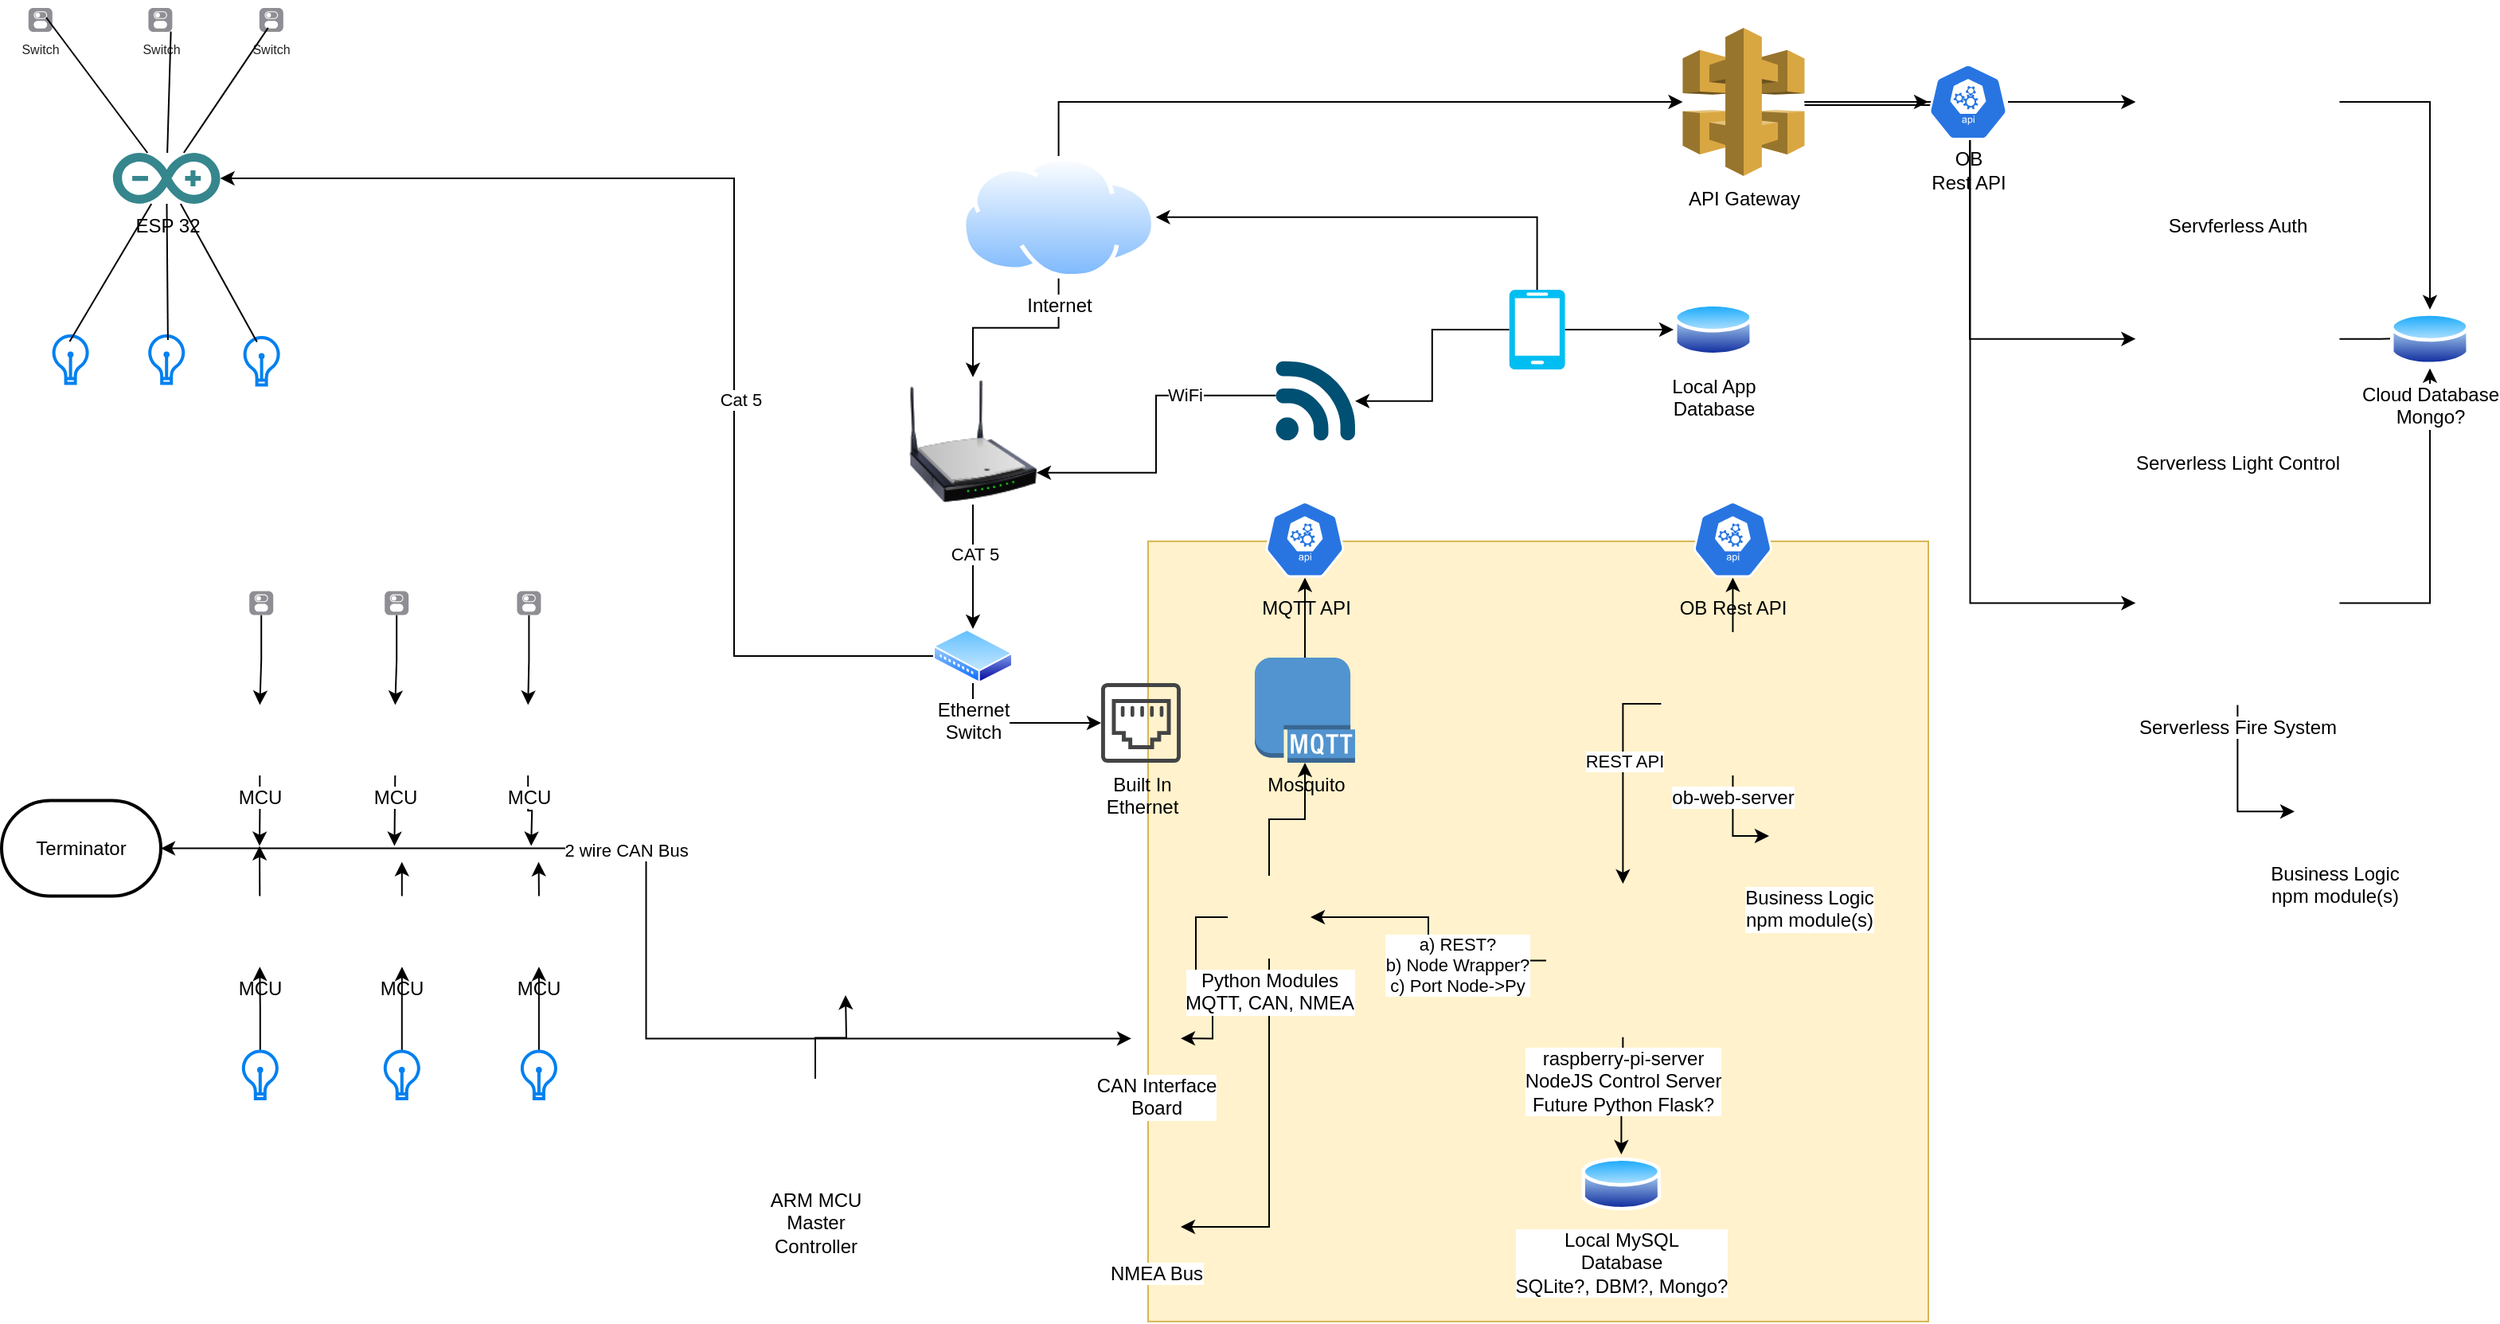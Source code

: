 <mxfile version="14.4.7" type="github">
  <diagram id="dDZ2D7s4tO_t5auYRhyF" name="Page-1">
    <mxGraphModel dx="2029" dy="724" grid="1" gridSize="10" guides="1" tooltips="1" connect="1" arrows="1" fold="1" page="1" pageScale="1" pageWidth="850" pageHeight="1100" math="0" shadow="0">
      <root>
        <mxCell id="0" />
        <mxCell id="1" parent="0" />
        <mxCell id="FkbiFfi5gfxvRpC5khOy-5" value="" style="whiteSpace=wrap;html=1;aspect=fixed;fillColor=#fff2cc;strokeColor=#d6b656;" parent="1" vertex="1">
          <mxGeometry x="-10" y="364.95" width="490" height="490" as="geometry" />
        </mxCell>
        <mxCell id="IT0qiayOwlbEVFuC0gs3-4" style="edgeStyle=orthogonalEdgeStyle;rounded=0;orthogonalLoop=1;jettySize=auto;html=1;exitX=0.5;exitY=1;exitDx=0;exitDy=0;entryX=0;entryY=0.5;entryDx=0;entryDy=0;" edge="1" parent="1" source="FkbiFfi5gfxvRpC5khOy-2" target="IT0qiayOwlbEVFuC0gs3-3">
          <mxGeometry relative="1" as="geometry" />
        </mxCell>
        <mxCell id="IT0qiayOwlbEVFuC0gs3-8" style="edgeStyle=orthogonalEdgeStyle;rounded=0;orthogonalLoop=1;jettySize=auto;html=1;exitX=0;exitY=0.5;exitDx=0;exitDy=0;" edge="1" parent="1" source="FkbiFfi5gfxvRpC5khOy-2" target="FkbiFfi5gfxvRpC5khOy-9">
          <mxGeometry relative="1" as="geometry" />
        </mxCell>
        <mxCell id="IT0qiayOwlbEVFuC0gs3-9" value="REST API" style="edgeLabel;html=1;align=center;verticalAlign=middle;resizable=0;points=[];" vertex="1" connectable="0" parent="IT0qiayOwlbEVFuC0gs3-8">
          <mxGeometry x="-0.133" y="1" relative="1" as="geometry">
            <mxPoint as="offset" />
          </mxGeometry>
        </mxCell>
        <mxCell id="IT0qiayOwlbEVFuC0gs3-22" style="edgeStyle=orthogonalEdgeStyle;rounded=0;orthogonalLoop=1;jettySize=auto;html=1;exitX=0.5;exitY=0;exitDx=0;exitDy=0;entryX=0.5;entryY=1;entryDx=0;entryDy=0;entryPerimeter=0;" edge="1" parent="1" source="FkbiFfi5gfxvRpC5khOy-2" target="T8Z3I52FqVb8E1TeL7ku-27">
          <mxGeometry relative="1" as="geometry" />
        </mxCell>
        <mxCell id="FkbiFfi5gfxvRpC5khOy-2" value="ob-web-server" style="shape=image;html=1;verticalAlign=top;verticalLabelPosition=bottom;labelBackgroundColor=#ffffff;imageAspect=0;aspect=fixed;image=https://cdn2.iconfinder.com/data/icons/amazon-aws-stencils/100/SDKs_copy_nodeJS-128.png;fillColor=#fff2cc;strokeColor=#d6b656;" parent="1" vertex="1">
          <mxGeometry x="312.2" y="421.95" width="90.05" height="90.05" as="geometry" />
        </mxCell>
        <mxCell id="FkbiFfi5gfxvRpC5khOy-4" value="" style="shape=image;html=1;verticalAlign=top;verticalLabelPosition=bottom;labelBackgroundColor=#ffffff;imageAspect=0;aspect=fixed;image=https://cdn3.iconfinder.com/data/icons/logos-and-brands-adobe/512/272_Raspberry_Pi-128.png;fillColor=#fff2cc;strokeColor=#d6b656;" parent="1" vertex="1">
          <mxGeometry x="161.8" y="454" width="90" height="90" as="geometry" />
        </mxCell>
        <mxCell id="IT0qiayOwlbEVFuC0gs3-7" style="edgeStyle=orthogonalEdgeStyle;rounded=0;orthogonalLoop=1;jettySize=auto;html=1;exitX=0.5;exitY=1;exitDx=0;exitDy=0;entryX=0.5;entryY=0;entryDx=0;entryDy=0;" edge="1" parent="1" source="FkbiFfi5gfxvRpC5khOy-9" target="T8Z3I52FqVb8E1TeL7ku-25">
          <mxGeometry relative="1" as="geometry" />
        </mxCell>
        <mxCell id="IT0qiayOwlbEVFuC0gs3-10" style="edgeStyle=orthogonalEdgeStyle;rounded=0;orthogonalLoop=1;jettySize=auto;html=1;" edge="1" parent="1" source="FkbiFfi5gfxvRpC5khOy-9" target="IT0qiayOwlbEVFuC0gs3-2">
          <mxGeometry relative="1" as="geometry" />
        </mxCell>
        <mxCell id="IT0qiayOwlbEVFuC0gs3-11" value="&lt;div&gt;a) REST?&lt;/div&gt;&lt;div&gt;b) Node Wrapper?&lt;/div&gt;&lt;div&gt;c) Port Node-&amp;gt;Py&lt;br&gt;&lt;/div&gt;" style="edgeLabel;html=1;align=center;verticalAlign=middle;resizable=0;points=[];" vertex="1" connectable="0" parent="IT0qiayOwlbEVFuC0gs3-10">
          <mxGeometry x="-0.356" y="3" relative="1" as="geometry">
            <mxPoint as="offset" />
          </mxGeometry>
        </mxCell>
        <mxCell id="FkbiFfi5gfxvRpC5khOy-9" value="&lt;div&gt;raspberry-pi-server&lt;/div&gt;&lt;div&gt;NodeJS Control Server&lt;/div&gt;&lt;div&gt;Future Python Flask?&lt;br&gt;&lt;/div&gt;" style="shape=image;html=1;verticalAlign=top;verticalLabelPosition=bottom;labelBackgroundColor=#ffffff;imageAspect=0;aspect=fixed;image=https://cdn2.iconfinder.com/data/icons/amazon-aws-stencils/100/SDKs_copy_nodeJS-128.png;fillColor=#fff2cc;strokeColor=#d6b656;" parent="1" vertex="1">
          <mxGeometry x="240" y="580" width="96.35" height="96.35" as="geometry" />
        </mxCell>
        <mxCell id="P5HOUL5aMeGehKw4Mg6M-8" value="&lt;div&gt;Built In &lt;br&gt;&lt;/div&gt;&lt;div&gt;Ethernet&lt;br&gt;&lt;/div&gt;" style="pointerEvents=1;shadow=0;dashed=0;html=1;strokeColor=none;fillColor=#434445;aspect=fixed;labelPosition=center;verticalLabelPosition=bottom;verticalAlign=top;align=center;outlineConnect=0;shape=mxgraph.vvd.ethernet_port;" parent="1" vertex="1">
          <mxGeometry x="-39.5" y="454" width="50" height="50" as="geometry" />
        </mxCell>
        <mxCell id="P5HOUL5aMeGehKw4Mg6M-21" style="edgeStyle=orthogonalEdgeStyle;rounded=0;orthogonalLoop=1;jettySize=auto;html=1;startArrow=classic;startFill=1;entryX=1;entryY=0.5;entryDx=0;entryDy=0;entryPerimeter=0;" parent="1" source="P5HOUL5aMeGehKw4Mg6M-9" target="T8Z3I52FqVb8E1TeL7ku-37" edge="1">
          <mxGeometry relative="1" as="geometry">
            <mxPoint x="-410" y="801" as="targetPoint" />
          </mxGeometry>
        </mxCell>
        <mxCell id="P5HOUL5aMeGehKw4Mg6M-33" value="2 wire CAN Bus" style="edgeLabel;html=1;align=center;verticalAlign=middle;resizable=0;points=[];" parent="P5HOUL5aMeGehKw4Mg6M-21" vertex="1" connectable="0">
          <mxGeometry x="0.217" y="1" relative="1" as="geometry">
            <mxPoint x="6" as="offset" />
          </mxGeometry>
        </mxCell>
        <mxCell id="P5HOUL5aMeGehKw4Mg6M-9" value="&lt;div&gt;CAN Interface&lt;/div&gt;&lt;div&gt;Board&lt;br&gt;&lt;/div&gt;" style="shape=image;html=1;verticalAlign=top;verticalLabelPosition=bottom;labelBackgroundColor=#ffffff;imageAspect=0;aspect=fixed;image=https://cdn4.iconfinder.com/data/icons/johaupt_free_icons_01/com_plug01.png" parent="1" vertex="1">
          <mxGeometry x="-20.5" y="661.65" width="31" height="31" as="geometry" />
        </mxCell>
        <mxCell id="P5HOUL5aMeGehKw4Mg6M-13" style="edgeStyle=orthogonalEdgeStyle;rounded=0;orthogonalLoop=1;jettySize=auto;html=1;" parent="1" source="P5HOUL5aMeGehKw4Mg6M-10" target="P5HOUL5aMeGehKw4Mg6M-12" edge="1">
          <mxGeometry relative="1" as="geometry">
            <Array as="points">
              <mxPoint x="-270" y="437" />
              <mxPoint x="-270" y="137" />
            </Array>
          </mxGeometry>
        </mxCell>
        <mxCell id="P5HOUL5aMeGehKw4Mg6M-29" value="Cat 5" style="edgeLabel;html=1;align=center;verticalAlign=middle;resizable=0;points=[];" parent="P5HOUL5aMeGehKw4Mg6M-13" vertex="1" connectable="0">
          <mxGeometry x="-0.235" y="-4" relative="1" as="geometry">
            <mxPoint as="offset" />
          </mxGeometry>
        </mxCell>
        <mxCell id="IT0qiayOwlbEVFuC0gs3-20" style="edgeStyle=orthogonalEdgeStyle;rounded=0;orthogonalLoop=1;jettySize=auto;html=1;exitX=0.5;exitY=1;exitDx=0;exitDy=0;" edge="1" parent="1" source="P5HOUL5aMeGehKw4Mg6M-10" target="P5HOUL5aMeGehKw4Mg6M-8">
          <mxGeometry relative="1" as="geometry" />
        </mxCell>
        <mxCell id="P5HOUL5aMeGehKw4Mg6M-10" value="&lt;div&gt;Ethernet&lt;/div&gt;&lt;div&gt;Switch&lt;br&gt;&lt;/div&gt;" style="aspect=fixed;perimeter=ellipsePerimeter;html=1;align=center;shadow=0;dashed=0;spacingTop=3;image;image=img/lib/active_directory/wiring_hub.svg;" parent="1" vertex="1">
          <mxGeometry x="-145" y="420" width="50" height="34" as="geometry" />
        </mxCell>
        <mxCell id="P5HOUL5aMeGehKw4Mg6M-12" value="ESP 32" style="dashed=0;outlineConnect=0;html=1;align=center;labelPosition=center;verticalLabelPosition=bottom;verticalAlign=top;shape=mxgraph.weblogos.arduino;fillColor=#36868D;strokeColor=none" parent="1" vertex="1">
          <mxGeometry x="-660.1" y="121" width="67.4" height="32" as="geometry" />
        </mxCell>
        <mxCell id="P5HOUL5aMeGehKw4Mg6M-14" value="" style="html=1;verticalLabelPosition=bottom;align=center;labelBackgroundColor=#ffffff;verticalAlign=top;strokeWidth=2;strokeColor=#0080F0;shadow=0;dashed=0;shape=mxgraph.ios7.icons.lightbulb;" parent="1" vertex="1">
          <mxGeometry x="-698.1" y="236" width="22.8" height="29.7" as="geometry" />
        </mxCell>
        <mxCell id="P5HOUL5aMeGehKw4Mg6M-15" value="" style="html=1;verticalLabelPosition=bottom;align=center;labelBackgroundColor=#ffffff;verticalAlign=top;strokeWidth=2;strokeColor=#0080F0;shadow=0;dashed=0;shape=mxgraph.ios7.icons.lightbulb;" parent="1" vertex="1">
          <mxGeometry x="-637.8" y="236" width="22.8" height="29.7" as="geometry" />
        </mxCell>
        <mxCell id="P5HOUL5aMeGehKw4Mg6M-16" value="" style="html=1;verticalLabelPosition=bottom;align=center;labelBackgroundColor=#ffffff;verticalAlign=top;strokeWidth=2;strokeColor=#0080F0;shadow=0;dashed=0;shape=mxgraph.ios7.icons.lightbulb;" parent="1" vertex="1">
          <mxGeometry x="-578.1" y="237" width="22.8" height="29.7" as="geometry" />
        </mxCell>
        <mxCell id="T8Z3I52FqVb8E1TeL7ku-5" style="edgeStyle=orthogonalEdgeStyle;rounded=0;orthogonalLoop=1;jettySize=auto;html=1;entryX=0.5;entryY=0;entryDx=0;entryDy=0;" parent="1" source="T8Z3I52FqVb8E1TeL7ku-4" target="P5HOUL5aMeGehKw4Mg6M-10" edge="1">
          <mxGeometry relative="1" as="geometry" />
        </mxCell>
        <mxCell id="T8Z3I52FqVb8E1TeL7ku-6" value="CAT 5" style="edgeLabel;html=1;align=center;verticalAlign=middle;resizable=0;points=[];" parent="T8Z3I52FqVb8E1TeL7ku-5" vertex="1" connectable="0">
          <mxGeometry x="-0.206" y="1" relative="1" as="geometry">
            <mxPoint as="offset" />
          </mxGeometry>
        </mxCell>
        <mxCell id="T8Z3I52FqVb8E1TeL7ku-4" value="" style="image;html=1;image=img/lib/clip_art/networking/Wireless_Router_N_128x128.png" parent="1" vertex="1">
          <mxGeometry x="-160" y="261.86" width="80" height="80" as="geometry" />
        </mxCell>
        <mxCell id="T8Z3I52FqVb8E1TeL7ku-29" style="edgeStyle=orthogonalEdgeStyle;rounded=0;orthogonalLoop=1;jettySize=auto;html=1;entryX=1;entryY=0.5;entryDx=0;entryDy=0;exitX=0.5;exitY=0;exitDx=0;exitDy=0;exitPerimeter=0;" parent="1" source="T8Z3I52FqVb8E1TeL7ku-7" target="T8Z3I52FqVb8E1TeL7ku-8" edge="1">
          <mxGeometry relative="1" as="geometry" />
        </mxCell>
        <mxCell id="T8Z3I52FqVb8E1TeL7ku-33" style="edgeStyle=orthogonalEdgeStyle;rounded=0;orthogonalLoop=1;jettySize=auto;html=1;exitX=0.5;exitY=0;exitDx=0;exitDy=0;" parent="1" source="T8Z3I52FqVb8E1TeL7ku-8" target="T8Z3I52FqVb8E1TeL7ku-15" edge="1">
          <mxGeometry relative="1" as="geometry" />
        </mxCell>
        <mxCell id="T8Z3I52FqVb8E1TeL7ku-106" style="edgeStyle=orthogonalEdgeStyle;rounded=0;orthogonalLoop=1;jettySize=auto;html=1;exitX=1;exitY=0.5;exitDx=0;exitDy=0;exitPerimeter=0;entryX=0;entryY=0.5;entryDx=0;entryDy=0;" parent="1" source="T8Z3I52FqVb8E1TeL7ku-7" target="T8Z3I52FqVb8E1TeL7ku-35" edge="1">
          <mxGeometry relative="1" as="geometry" />
        </mxCell>
        <mxCell id="T8Z3I52FqVb8E1TeL7ku-107" style="edgeStyle=orthogonalEdgeStyle;rounded=0;orthogonalLoop=1;jettySize=auto;html=1;exitX=0;exitY=0.5;exitDx=0;exitDy=0;exitPerimeter=0;" parent="1" source="T8Z3I52FqVb8E1TeL7ku-7" target="T8Z3I52FqVb8E1TeL7ku-80" edge="1">
          <mxGeometry relative="1" as="geometry" />
        </mxCell>
        <mxCell id="T8Z3I52FqVb8E1TeL7ku-7" value="" style="verticalLabelPosition=bottom;html=1;verticalAlign=top;align=center;strokeColor=none;fillColor=#00BEF2;shape=mxgraph.azure.mobile;pointerEvents=1;" parent="1" vertex="1">
          <mxGeometry x="216.8" y="207" width="35" height="50" as="geometry" />
        </mxCell>
        <mxCell id="T8Z3I52FqVb8E1TeL7ku-9" style="edgeStyle=orthogonalEdgeStyle;rounded=0;orthogonalLoop=1;jettySize=auto;html=1;entryX=0.5;entryY=0;entryDx=0;entryDy=0;" parent="1" source="T8Z3I52FqVb8E1TeL7ku-8" target="T8Z3I52FqVb8E1TeL7ku-4" edge="1">
          <mxGeometry relative="1" as="geometry" />
        </mxCell>
        <mxCell id="T8Z3I52FqVb8E1TeL7ku-8" value="Internet" style="aspect=fixed;perimeter=ellipsePerimeter;html=1;align=center;shadow=0;dashed=0;spacingTop=3;image;image=img/lib/active_directory/internet_cloud.svg;" parent="1" vertex="1">
          <mxGeometry x="-127.2" y="123" width="122" height="76.86" as="geometry" />
        </mxCell>
        <mxCell id="T8Z3I52FqVb8E1TeL7ku-102" style="edgeStyle=orthogonalEdgeStyle;rounded=0;orthogonalLoop=1;jettySize=auto;html=1;entryX=0;entryY=0.5;entryDx=0;entryDy=0;" parent="1" source="T8Z3I52FqVb8E1TeL7ku-15" target="T8Z3I52FqVb8E1TeL7ku-18" edge="1">
          <mxGeometry relative="1" as="geometry" />
        </mxCell>
        <mxCell id="T8Z3I52FqVb8E1TeL7ku-103" style="edgeStyle=orthogonalEdgeStyle;rounded=0;orthogonalLoop=1;jettySize=auto;html=1;entryX=0;entryY=0.5;entryDx=0;entryDy=0;" parent="1" source="T8Z3I52FqVb8E1TeL7ku-15" target="T8Z3I52FqVb8E1TeL7ku-17" edge="1">
          <mxGeometry relative="1" as="geometry">
            <Array as="points">
              <mxPoint x="506" y="91" />
              <mxPoint x="506" y="238" />
            </Array>
          </mxGeometry>
        </mxCell>
        <mxCell id="T8Z3I52FqVb8E1TeL7ku-104" style="edgeStyle=orthogonalEdgeStyle;rounded=0;orthogonalLoop=1;jettySize=auto;html=1;entryX=0;entryY=0.5;entryDx=0;entryDy=0;" parent="1" source="T8Z3I52FqVb8E1TeL7ku-116" target="T8Z3I52FqVb8E1TeL7ku-16" edge="1">
          <mxGeometry relative="1" as="geometry" />
        </mxCell>
        <mxCell id="T8Z3I52FqVb8E1TeL7ku-15" value="API Gateway" style="outlineConnect=0;dashed=0;verticalLabelPosition=bottom;verticalAlign=top;align=center;html=1;shape=mxgraph.aws3.api_gateway;fillColor=#D9A741;gradientColor=none;" parent="1" vertex="1">
          <mxGeometry x="325.75" y="42.5" width="76.5" height="93" as="geometry" />
        </mxCell>
        <mxCell id="T8Z3I52FqVb8E1TeL7ku-112" style="edgeStyle=orthogonalEdgeStyle;rounded=0;orthogonalLoop=1;jettySize=auto;html=1;exitX=1;exitY=0.5;exitDx=0;exitDy=0;entryX=0.5;entryY=0;entryDx=0;entryDy=0;" parent="1" source="T8Z3I52FqVb8E1TeL7ku-16" target="T8Z3I52FqVb8E1TeL7ku-34" edge="1">
          <mxGeometry relative="1" as="geometry" />
        </mxCell>
        <mxCell id="T8Z3I52FqVb8E1TeL7ku-16" value="Servferless Auth" style="shape=image;html=1;verticalAlign=top;verticalLabelPosition=bottom;labelBackgroundColor=#ffffff;imageAspect=0;aspect=fixed;image=https://cdn2.iconfinder.com/data/icons/amazon-aws-stencils/100/SDKs_copy_nodeJS-128.png;fillColor=#fff2cc;strokeColor=#d6b656;" parent="1" vertex="1">
          <mxGeometry x="610.2" y="25" width="128" height="128" as="geometry" />
        </mxCell>
        <mxCell id="T8Z3I52FqVb8E1TeL7ku-114" style="edgeStyle=orthogonalEdgeStyle;rounded=0;orthogonalLoop=1;jettySize=auto;html=1;exitX=1;exitY=0.5;exitDx=0;exitDy=0;" parent="1" source="T8Z3I52FqVb8E1TeL7ku-17" edge="1">
          <mxGeometry relative="1" as="geometry">
            <mxPoint x="790" y="237" as="targetPoint" />
          </mxGeometry>
        </mxCell>
        <mxCell id="T8Z3I52FqVb8E1TeL7ku-17" value="Serverless Light Control" style="shape=image;html=1;verticalAlign=top;verticalLabelPosition=bottom;labelBackgroundColor=#ffffff;imageAspect=0;aspect=fixed;image=https://cdn2.iconfinder.com/data/icons/amazon-aws-stencils/100/SDKs_copy_nodeJS-128.png;fillColor=#fff2cc;strokeColor=#d6b656;" parent="1" vertex="1">
          <mxGeometry x="610.2" y="173.86" width="128" height="128" as="geometry" />
        </mxCell>
        <mxCell id="T8Z3I52FqVb8E1TeL7ku-113" style="edgeStyle=orthogonalEdgeStyle;rounded=0;orthogonalLoop=1;jettySize=auto;html=1;exitX=1;exitY=0.5;exitDx=0;exitDy=0;entryX=0.5;entryY=1;entryDx=0;entryDy=0;" parent="1" source="T8Z3I52FqVb8E1TeL7ku-18" target="T8Z3I52FqVb8E1TeL7ku-34" edge="1">
          <mxGeometry relative="1" as="geometry" />
        </mxCell>
        <mxCell id="IT0qiayOwlbEVFuC0gs3-19" style="edgeStyle=orthogonalEdgeStyle;rounded=0;orthogonalLoop=1;jettySize=auto;html=1;exitX=0.5;exitY=1;exitDx=0;exitDy=0;entryX=0;entryY=0.5;entryDx=0;entryDy=0;" edge="1" parent="1" source="T8Z3I52FqVb8E1TeL7ku-18" target="IT0qiayOwlbEVFuC0gs3-17">
          <mxGeometry relative="1" as="geometry" />
        </mxCell>
        <mxCell id="T8Z3I52FqVb8E1TeL7ku-18" value="Serverless Fire System" style="shape=image;html=1;verticalAlign=top;verticalLabelPosition=bottom;labelBackgroundColor=#ffffff;imageAspect=0;aspect=fixed;image=https://cdn2.iconfinder.com/data/icons/amazon-aws-stencils/100/SDKs_copy_nodeJS-128.png;fillColor=#fff2cc;strokeColor=#d6b656;" parent="1" vertex="1">
          <mxGeometry x="610.2" y="339.7" width="128" height="128" as="geometry" />
        </mxCell>
        <mxCell id="T8Z3I52FqVb8E1TeL7ku-25" value="&lt;div&gt;Local MySQL&lt;/div&gt;&lt;div&gt;Database&lt;/div&gt;&lt;div&gt;SQLite?, DBM?, Mongo?&lt;br&gt;&lt;/div&gt;" style="aspect=fixed;perimeter=ellipsePerimeter;html=1;align=center;shadow=0;dashed=0;spacingTop=3;image;image=img/lib/active_directory/database.svg;" parent="1" vertex="1">
          <mxGeometry x="262.2" y="750.0" width="50" height="37" as="geometry" />
        </mxCell>
        <mxCell id="T8Z3I52FqVb8E1TeL7ku-27" value="&lt;div&gt;&lt;br&gt;&lt;/div&gt;&lt;div&gt;&lt;br&gt;&lt;/div&gt;&lt;div&gt;&lt;br&gt;&lt;/div&gt;&lt;div&gt;&lt;br&gt;&lt;/div&gt;&lt;div&gt;&lt;br&gt;&lt;/div&gt;&lt;div&gt;&lt;br&gt;&lt;/div&gt;&lt;div&gt;OB Rest API&lt;br&gt;&lt;/div&gt;" style="html=1;dashed=0;whitespace=wrap;fillColor=#2875E2;strokeColor=#ffffff;points=[[0.005,0.63,0],[0.1,0.2,0],[0.9,0.2,0],[0.5,0,0],[0.995,0.63,0],[0.72,0.99,0],[0.5,1,0],[0.28,0.99,0]];shape=mxgraph.kubernetes.icon;prIcon=api" parent="1" vertex="1">
          <mxGeometry x="332.22" y="339.7" width="50" height="48" as="geometry" />
        </mxCell>
        <mxCell id="T8Z3I52FqVb8E1TeL7ku-34" value="&lt;div&gt;Cloud Database&lt;/div&gt;&lt;div&gt;Mongo?&lt;br&gt;&lt;/div&gt;" style="aspect=fixed;perimeter=ellipsePerimeter;html=1;align=center;shadow=0;dashed=0;spacingTop=3;image;image=img/lib/active_directory/database.svg;" parent="1" vertex="1">
          <mxGeometry x="770" y="219.36" width="50" height="37" as="geometry" />
        </mxCell>
        <mxCell id="T8Z3I52FqVb8E1TeL7ku-35" value="&lt;div&gt;Local App&lt;/div&gt;&lt;div&gt;Database&lt;br&gt;&lt;/div&gt;" style="aspect=fixed;perimeter=ellipsePerimeter;html=1;align=center;shadow=0;dashed=0;spacingTop=3;image;image=img/lib/active_directory/database.svg;" parent="1" vertex="1">
          <mxGeometry x="320" y="213.5" width="50" height="37" as="geometry" />
        </mxCell>
        <mxCell id="T8Z3I52FqVb8E1TeL7ku-37" value="Terminator" style="strokeWidth=2;html=1;shape=mxgraph.flowchart.terminator;whiteSpace=wrap;" parent="1" vertex="1">
          <mxGeometry x="-730" y="527.8" width="100" height="60" as="geometry" />
        </mxCell>
        <mxCell id="T8Z3I52FqVb8E1TeL7ku-39" value="Switch" style="html=1;strokeWidth=1;shadow=0;dashed=0;shape=mxgraph.ios7.misc.switch;fillColor=#8F8E94;strokeColor=none;buttonText=;strokeColor2=#222222;fontColor=#222222;fontSize=8;verticalLabelPosition=bottom;verticalAlign=top;align=center;" parent="1" vertex="1">
          <mxGeometry x="-713.1" y="30" width="15" height="15" as="geometry" />
        </mxCell>
        <mxCell id="T8Z3I52FqVb8E1TeL7ku-40" value="Switch" style="html=1;strokeWidth=1;shadow=0;dashed=0;shape=mxgraph.ios7.misc.switch;fillColor=#8F8E94;strokeColor=none;buttonText=;strokeColor2=#222222;fontColor=#222222;fontSize=8;verticalLabelPosition=bottom;verticalAlign=top;align=center;" parent="1" vertex="1">
          <mxGeometry x="-637.8" y="30" width="15" height="15" as="geometry" />
        </mxCell>
        <mxCell id="T8Z3I52FqVb8E1TeL7ku-41" value="Switch" style="html=1;strokeWidth=1;shadow=0;dashed=0;shape=mxgraph.ios7.misc.switch;fillColor=#8F8E94;strokeColor=none;buttonText=;strokeColor2=#222222;fontColor=#222222;fontSize=8;verticalLabelPosition=bottom;verticalAlign=top;align=center;" parent="1" vertex="1">
          <mxGeometry x="-568.1" y="30" width="15" height="15" as="geometry" />
        </mxCell>
        <mxCell id="T8Z3I52FqVb8E1TeL7ku-44" value="" style="endArrow=none;html=1;exitX=0.475;exitY=0.119;exitDx=0;exitDy=0;exitPerimeter=0;" parent="1" source="P5HOUL5aMeGehKw4Mg6M-14" target="P5HOUL5aMeGehKw4Mg6M-12" edge="1">
          <mxGeometry width="50" height="50" relative="1" as="geometry">
            <mxPoint x="-448.1" y="338" as="sourcePoint" />
            <mxPoint x="-398.1" y="288" as="targetPoint" />
          </mxGeometry>
        </mxCell>
        <mxCell id="T8Z3I52FqVb8E1TeL7ku-45" value="" style="endArrow=none;html=1;exitX=0.537;exitY=0.085;exitDx=0;exitDy=0;exitPerimeter=0;" parent="1" source="P5HOUL5aMeGehKw4Mg6M-15" target="P5HOUL5aMeGehKw4Mg6M-12" edge="1">
          <mxGeometry width="50" height="50" relative="1" as="geometry">
            <mxPoint x="-638.1" y="268" as="sourcePoint" />
            <mxPoint x="-398.1" y="288" as="targetPoint" />
          </mxGeometry>
        </mxCell>
        <mxCell id="T8Z3I52FqVb8E1TeL7ku-46" value="" style="endArrow=none;html=1;exitX=0.372;exitY=0.093;exitDx=0;exitDy=0;exitPerimeter=0;" parent="1" source="P5HOUL5aMeGehKw4Mg6M-16" target="P5HOUL5aMeGehKw4Mg6M-12" edge="1">
          <mxGeometry width="50" height="50" relative="1" as="geometry">
            <mxPoint x="-448.1" y="338" as="sourcePoint" />
            <mxPoint x="-398.1" y="288" as="targetPoint" />
          </mxGeometry>
        </mxCell>
        <mxCell id="T8Z3I52FqVb8E1TeL7ku-47" value="" style="endArrow=none;html=1;entryX=0.365;entryY=0.831;entryDx=0;entryDy=0;entryPerimeter=0;" parent="1" source="P5HOUL5aMeGehKw4Mg6M-12" target="T8Z3I52FqVb8E1TeL7ku-41" edge="1">
          <mxGeometry width="50" height="50" relative="1" as="geometry">
            <mxPoint x="-448.1" y="338" as="sourcePoint" />
            <mxPoint x="-398.1" y="288" as="targetPoint" />
          </mxGeometry>
        </mxCell>
        <mxCell id="T8Z3I52FqVb8E1TeL7ku-48" value="" style="endArrow=none;html=1;entryX=0.941;entryY=0.988;entryDx=0;entryDy=0;entryPerimeter=0;" parent="1" source="P5HOUL5aMeGehKw4Mg6M-12" target="T8Z3I52FqVb8E1TeL7ku-40" edge="1">
          <mxGeometry width="50" height="50" relative="1" as="geometry">
            <mxPoint x="-448.1" y="338" as="sourcePoint" />
            <mxPoint x="-398.1" y="288" as="targetPoint" />
          </mxGeometry>
        </mxCell>
        <mxCell id="T8Z3I52FqVb8E1TeL7ku-49" value="" style="endArrow=none;html=1;entryX=0.741;entryY=0.4;entryDx=0;entryDy=0;entryPerimeter=0;" parent="1" source="P5HOUL5aMeGehKw4Mg6M-12" target="T8Z3I52FqVb8E1TeL7ku-39" edge="1">
          <mxGeometry width="50" height="50" relative="1" as="geometry">
            <mxPoint x="-638.1" y="108" as="sourcePoint" />
            <mxPoint x="-398.1" y="288" as="targetPoint" />
          </mxGeometry>
        </mxCell>
        <mxCell id="T8Z3I52FqVb8E1TeL7ku-70" style="edgeStyle=orthogonalEdgeStyle;rounded=0;orthogonalLoop=1;jettySize=auto;html=1;exitX=0.5;exitY=0;exitDx=0;exitDy=0;" parent="1" source="T8Z3I52FqVb8E1TeL7ku-50" edge="1">
          <mxGeometry relative="1" as="geometry">
            <mxPoint x="-568" y="556.3" as="targetPoint" />
          </mxGeometry>
        </mxCell>
        <mxCell id="T8Z3I52FqVb8E1TeL7ku-50" value="MCU" style="shape=image;html=1;verticalAlign=top;verticalLabelPosition=bottom;labelBackgroundColor=#ffffff;imageAspect=0;aspect=fixed;image=https://cdn2.iconfinder.com/data/icons/iconslandhardware/PNG/128x128/HardwareChip.png" parent="1" vertex="1">
          <mxGeometry x="-590" y="587.8" width="44.3" height="44.3" as="geometry" />
        </mxCell>
        <mxCell id="T8Z3I52FqVb8E1TeL7ku-71" style="edgeStyle=orthogonalEdgeStyle;rounded=0;orthogonalLoop=1;jettySize=auto;html=1;exitX=0.5;exitY=0;exitDx=0;exitDy=0;" parent="1" source="T8Z3I52FqVb8E1TeL7ku-52" edge="1">
          <mxGeometry relative="1" as="geometry">
            <mxPoint x="-478.588" y="566.3" as="targetPoint" />
          </mxGeometry>
        </mxCell>
        <mxCell id="T8Z3I52FqVb8E1TeL7ku-52" value="MCU" style="shape=image;html=1;verticalAlign=top;verticalLabelPosition=bottom;labelBackgroundColor=#ffffff;imageAspect=0;aspect=fixed;image=https://cdn2.iconfinder.com/data/icons/iconslandhardware/PNG/128x128/HardwareChip.png" parent="1" vertex="1">
          <mxGeometry x="-500.75" y="587.8" width="44.3" height="44.3" as="geometry" />
        </mxCell>
        <mxCell id="T8Z3I52FqVb8E1TeL7ku-73" style="edgeStyle=orthogonalEdgeStyle;rounded=0;orthogonalLoop=1;jettySize=auto;html=1;exitX=0.5;exitY=0;exitDx=0;exitDy=0;" parent="1" source="T8Z3I52FqVb8E1TeL7ku-53" edge="1">
          <mxGeometry relative="1" as="geometry">
            <mxPoint x="-392.706" y="566.3" as="targetPoint" />
          </mxGeometry>
        </mxCell>
        <mxCell id="T8Z3I52FqVb8E1TeL7ku-53" value="MCU" style="shape=image;html=1;verticalAlign=top;verticalLabelPosition=bottom;labelBackgroundColor=#ffffff;imageAspect=0;aspect=fixed;image=https://cdn2.iconfinder.com/data/icons/iconslandhardware/PNG/128x128/HardwareChip.png" parent="1" vertex="1">
          <mxGeometry x="-414.7" y="587.8" width="44.3" height="44.3" as="geometry" />
        </mxCell>
        <mxCell id="T8Z3I52FqVb8E1TeL7ku-77" style="edgeStyle=orthogonalEdgeStyle;rounded=0;orthogonalLoop=1;jettySize=auto;html=1;exitX=0.5;exitY=1;exitDx=0;exitDy=0;" parent="1" source="T8Z3I52FqVb8E1TeL7ku-54" edge="1">
          <mxGeometry relative="1" as="geometry">
            <mxPoint x="-568" y="556.3" as="targetPoint" />
          </mxGeometry>
        </mxCell>
        <mxCell id="T8Z3I52FqVb8E1TeL7ku-54" value="MCU" style="shape=image;html=1;verticalAlign=top;verticalLabelPosition=bottom;labelBackgroundColor=#ffffff;imageAspect=0;aspect=fixed;image=https://cdn2.iconfinder.com/data/icons/iconslandhardware/PNG/128x128/HardwareChip.png" parent="1" vertex="1">
          <mxGeometry x="-590" y="467.7" width="44.3" height="44.3" as="geometry" />
        </mxCell>
        <mxCell id="T8Z3I52FqVb8E1TeL7ku-76" style="edgeStyle=orthogonalEdgeStyle;rounded=0;orthogonalLoop=1;jettySize=auto;html=1;exitX=0.5;exitY=1;exitDx=0;exitDy=0;" parent="1" source="T8Z3I52FqVb8E1TeL7ku-55" edge="1">
          <mxGeometry relative="1" as="geometry">
            <mxPoint x="-483.294" y="556.3" as="targetPoint" />
          </mxGeometry>
        </mxCell>
        <mxCell id="T8Z3I52FqVb8E1TeL7ku-55" value="MCU" style="shape=image;html=1;verticalAlign=top;verticalLabelPosition=bottom;labelBackgroundColor=#ffffff;imageAspect=0;aspect=fixed;image=https://cdn2.iconfinder.com/data/icons/iconslandhardware/PNG/128x128/HardwareChip.png" parent="1" vertex="1">
          <mxGeometry x="-505" y="467.7" width="44.3" height="44.3" as="geometry" />
        </mxCell>
        <mxCell id="T8Z3I52FqVb8E1TeL7ku-75" style="edgeStyle=orthogonalEdgeStyle;rounded=0;orthogonalLoop=1;jettySize=auto;html=1;exitX=0.5;exitY=1;exitDx=0;exitDy=0;" parent="1" source="T8Z3I52FqVb8E1TeL7ku-56" edge="1">
          <mxGeometry relative="1" as="geometry">
            <mxPoint x="-397.412" y="556.3" as="targetPoint" />
          </mxGeometry>
        </mxCell>
        <mxCell id="T8Z3I52FqVb8E1TeL7ku-56" value="MCU" style="shape=image;html=1;verticalAlign=top;verticalLabelPosition=bottom;labelBackgroundColor=#ffffff;imageAspect=0;aspect=fixed;image=https://cdn2.iconfinder.com/data/icons/iconslandhardware/PNG/128x128/HardwareChip.png" parent="1" vertex="1">
          <mxGeometry x="-421.55" y="467.7" width="44.3" height="44.3" as="geometry" />
        </mxCell>
        <mxCell id="T8Z3I52FqVb8E1TeL7ku-79" style="edgeStyle=orthogonalEdgeStyle;rounded=0;orthogonalLoop=1;jettySize=auto;html=1;" parent="1" source="T8Z3I52FqVb8E1TeL7ku-57" edge="1">
          <mxGeometry relative="1" as="geometry">
            <mxPoint x="-200" y="650" as="targetPoint" />
          </mxGeometry>
        </mxCell>
        <mxCell id="T8Z3I52FqVb8E1TeL7ku-57" value="&lt;div&gt;ARM MCU&lt;/div&gt;&lt;div&gt;Master&lt;/div&gt;&lt;div&gt;Controller&lt;br&gt;&lt;/div&gt;" style="shape=image;html=1;verticalAlign=top;verticalLabelPosition=bottom;labelBackgroundColor=#ffffff;imageAspect=0;aspect=fixed;image=https://cdn0.iconfinder.com/data/icons/thin-line-icons-for-seo-and-development-1/64/Programming_Development_hardware-128.png" parent="1" vertex="1">
          <mxGeometry x="-250" y="702.5" width="62" height="62" as="geometry" />
        </mxCell>
        <mxCell id="T8Z3I52FqVb8E1TeL7ku-67" style="edgeStyle=orthogonalEdgeStyle;rounded=0;orthogonalLoop=1;jettySize=auto;html=1;entryX=0.5;entryY=1;entryDx=0;entryDy=0;" parent="1" source="T8Z3I52FqVb8E1TeL7ku-58" target="T8Z3I52FqVb8E1TeL7ku-50" edge="1">
          <mxGeometry relative="1" as="geometry" />
        </mxCell>
        <mxCell id="T8Z3I52FqVb8E1TeL7ku-58" value="" style="html=1;verticalLabelPosition=bottom;align=center;labelBackgroundColor=#ffffff;verticalAlign=top;strokeWidth=2;strokeColor=#0080F0;shadow=0;dashed=0;shape=mxgraph.ios7.icons.lightbulb;" parent="1" vertex="1">
          <mxGeometry x="-579" y="685.3" width="22.8" height="29.7" as="geometry" />
        </mxCell>
        <mxCell id="T8Z3I52FqVb8E1TeL7ku-68" style="edgeStyle=orthogonalEdgeStyle;rounded=0;orthogonalLoop=1;jettySize=auto;html=1;" parent="1" source="T8Z3I52FqVb8E1TeL7ku-59" target="T8Z3I52FqVb8E1TeL7ku-52" edge="1">
          <mxGeometry relative="1" as="geometry" />
        </mxCell>
        <mxCell id="T8Z3I52FqVb8E1TeL7ku-59" value="" style="html=1;verticalLabelPosition=bottom;align=center;labelBackgroundColor=#ffffff;verticalAlign=top;strokeWidth=2;strokeColor=#0080F0;shadow=0;dashed=0;shape=mxgraph.ios7.icons.lightbulb;" parent="1" vertex="1">
          <mxGeometry x="-490" y="685.3" width="22.8" height="29.7" as="geometry" />
        </mxCell>
        <mxCell id="T8Z3I52FqVb8E1TeL7ku-69" style="edgeStyle=orthogonalEdgeStyle;rounded=0;orthogonalLoop=1;jettySize=auto;html=1;entryX=0.5;entryY=1;entryDx=0;entryDy=0;" parent="1" source="T8Z3I52FqVb8E1TeL7ku-60" target="T8Z3I52FqVb8E1TeL7ku-53" edge="1">
          <mxGeometry relative="1" as="geometry" />
        </mxCell>
        <mxCell id="T8Z3I52FqVb8E1TeL7ku-60" value="" style="html=1;verticalLabelPosition=bottom;align=center;labelBackgroundColor=#ffffff;verticalAlign=top;strokeWidth=2;strokeColor=#0080F0;shadow=0;dashed=0;shape=mxgraph.ios7.icons.lightbulb;" parent="1" vertex="1">
          <mxGeometry x="-403.95" y="685.3" width="22.8" height="29.7" as="geometry" />
        </mxCell>
        <mxCell id="T8Z3I52FqVb8E1TeL7ku-64" style="edgeStyle=orthogonalEdgeStyle;rounded=0;orthogonalLoop=1;jettySize=auto;html=1;entryX=0.5;entryY=0;entryDx=0;entryDy=0;" parent="1" source="T8Z3I52FqVb8E1TeL7ku-61" target="T8Z3I52FqVb8E1TeL7ku-54" edge="1">
          <mxGeometry relative="1" as="geometry" />
        </mxCell>
        <mxCell id="T8Z3I52FqVb8E1TeL7ku-61" value="" style="html=1;strokeWidth=1;shadow=0;dashed=0;shape=mxgraph.ios7.misc.switch;fillColor=#8F8E94;strokeColor=none;buttonText=;strokeColor2=#222222;fontColor=#222222;fontSize=8;verticalLabelPosition=bottom;verticalAlign=top;align=center;" parent="1" vertex="1">
          <mxGeometry x="-574.4" y="396.2" width="15" height="15" as="geometry" />
        </mxCell>
        <mxCell id="T8Z3I52FqVb8E1TeL7ku-65" style="edgeStyle=orthogonalEdgeStyle;rounded=0;orthogonalLoop=1;jettySize=auto;html=1;" parent="1" source="T8Z3I52FqVb8E1TeL7ku-62" target="T8Z3I52FqVb8E1TeL7ku-55" edge="1">
          <mxGeometry relative="1" as="geometry" />
        </mxCell>
        <mxCell id="T8Z3I52FqVb8E1TeL7ku-62" value="" style="html=1;strokeWidth=1;shadow=0;dashed=0;shape=mxgraph.ios7.misc.switch;fillColor=#8F8E94;strokeColor=none;buttonText=;strokeColor2=#222222;fontColor=#222222;fontSize=8;verticalLabelPosition=bottom;verticalAlign=top;align=center;" parent="1" vertex="1">
          <mxGeometry x="-489.4" y="396.2" width="15" height="15" as="geometry" />
        </mxCell>
        <mxCell id="T8Z3I52FqVb8E1TeL7ku-66" style="edgeStyle=orthogonalEdgeStyle;rounded=0;orthogonalLoop=1;jettySize=auto;html=1;entryX=0.5;entryY=0;entryDx=0;entryDy=0;" parent="1" source="T8Z3I52FqVb8E1TeL7ku-63" target="T8Z3I52FqVb8E1TeL7ku-56" edge="1">
          <mxGeometry relative="1" as="geometry" />
        </mxCell>
        <mxCell id="T8Z3I52FqVb8E1TeL7ku-63" value="" style="html=1;strokeWidth=1;shadow=0;dashed=0;shape=mxgraph.ios7.misc.switch;fillColor=#8F8E94;strokeColor=none;buttonText=;strokeColor2=#222222;fontColor=#222222;fontSize=8;verticalLabelPosition=bottom;verticalAlign=top;align=center;" parent="1" vertex="1">
          <mxGeometry x="-406.3" y="396.2" width="15" height="15" as="geometry" />
        </mxCell>
        <mxCell id="T8Z3I52FqVb8E1TeL7ku-108" style="edgeStyle=orthogonalEdgeStyle;rounded=0;orthogonalLoop=1;jettySize=auto;html=1;exitX=0.005;exitY=0.43;exitDx=0;exitDy=0;exitPerimeter=0;entryX=1;entryY=0.75;entryDx=0;entryDy=0;" parent="1" source="T8Z3I52FqVb8E1TeL7ku-80" target="T8Z3I52FqVb8E1TeL7ku-4" edge="1">
          <mxGeometry relative="1" as="geometry" />
        </mxCell>
        <mxCell id="T8Z3I52FqVb8E1TeL7ku-119" value="WiFi" style="edgeLabel;html=1;align=center;verticalAlign=middle;resizable=0;points=[];" parent="T8Z3I52FqVb8E1TeL7ku-108" vertex="1" connectable="0">
          <mxGeometry x="-0.432" y="-1" relative="1" as="geometry">
            <mxPoint x="-1" as="offset" />
          </mxGeometry>
        </mxCell>
        <mxCell id="T8Z3I52FqVb8E1TeL7ku-80" value="" style="points=[[0.005,0.09,0],[0.08,0,0],[0.76,0.25,0],[1,0.92,0],[0.91,0.995,0],[0.57,0.995,0],[0.045,0.955,0],[0.005,0.43,0]];verticalLabelPosition=bottom;html=1;verticalAlign=top;aspect=fixed;align=center;pointerEvents=1;shape=mxgraph.cisco19.3g_4g_indicator;fillColor=#005073;strokeColor=none;" parent="1" vertex="1">
          <mxGeometry x="70.0" y="251.86" width="50" height="50" as="geometry" />
        </mxCell>
        <mxCell id="T8Z3I52FqVb8E1TeL7ku-116" value="&lt;div&gt;&lt;br&gt;&lt;/div&gt;&lt;div&gt;&lt;br&gt;&lt;/div&gt;&lt;div&gt;&lt;br&gt;&lt;/div&gt;&lt;div&gt;&lt;br&gt;&lt;/div&gt;&lt;div&gt;&lt;br&gt;&lt;/div&gt;&lt;div&gt;&lt;br&gt;&lt;/div&gt;&lt;div&gt;OB &lt;br&gt;&lt;/div&gt;&lt;div&gt;Rest API&lt;br&gt;&lt;/div&gt;" style="html=1;dashed=0;whitespace=wrap;fillColor=#2875E2;strokeColor=#ffffff;points=[[0.005,0.63,0],[0.1,0.2,0],[0.9,0.2,0],[0.5,0,0],[0.995,0.63,0],[0.72,0.99,0],[0.5,1,0],[0.28,0.99,0]];shape=mxgraph.kubernetes.icon;prIcon=api" parent="1" vertex="1">
          <mxGeometry x="480.0" y="65" width="50" height="48" as="geometry" />
        </mxCell>
        <mxCell id="T8Z3I52FqVb8E1TeL7ku-117" style="edgeStyle=orthogonalEdgeStyle;rounded=0;orthogonalLoop=1;jettySize=auto;html=1;entryX=0;entryY=0.5;entryDx=0;entryDy=0;" parent="1" source="T8Z3I52FqVb8E1TeL7ku-15" target="T8Z3I52FqVb8E1TeL7ku-116" edge="1">
          <mxGeometry relative="1" as="geometry">
            <mxPoint x="402.25" y="89" as="sourcePoint" />
            <mxPoint x="610.2" y="89" as="targetPoint" />
          </mxGeometry>
        </mxCell>
        <mxCell id="IT0qiayOwlbEVFuC0gs3-1" value="NMEA Bus" style="shape=image;html=1;verticalAlign=top;verticalLabelPosition=bottom;labelBackgroundColor=#ffffff;imageAspect=0;aspect=fixed;image=https://cdn4.iconfinder.com/data/icons/johaupt_free_icons_01/com_plug01.png" vertex="1" parent="1">
          <mxGeometry x="-20.5" y="780" width="31" height="31" as="geometry" />
        </mxCell>
        <mxCell id="IT0qiayOwlbEVFuC0gs3-13" style="edgeStyle=orthogonalEdgeStyle;rounded=0;orthogonalLoop=1;jettySize=auto;html=1;exitX=0.5;exitY=0;exitDx=0;exitDy=0;" edge="1" parent="1" source="IT0qiayOwlbEVFuC0gs3-2" target="IT0qiayOwlbEVFuC0gs3-12">
          <mxGeometry relative="1" as="geometry" />
        </mxCell>
        <mxCell id="IT0qiayOwlbEVFuC0gs3-14" style="edgeStyle=orthogonalEdgeStyle;rounded=0;orthogonalLoop=1;jettySize=auto;html=1;exitX=0;exitY=0.5;exitDx=0;exitDy=0;entryX=1;entryY=0.5;entryDx=0;entryDy=0;" edge="1" parent="1" source="IT0qiayOwlbEVFuC0gs3-2" target="P5HOUL5aMeGehKw4Mg6M-9">
          <mxGeometry relative="1" as="geometry" />
        </mxCell>
        <mxCell id="IT0qiayOwlbEVFuC0gs3-15" style="edgeStyle=orthogonalEdgeStyle;rounded=0;orthogonalLoop=1;jettySize=auto;html=1;exitX=0.5;exitY=1;exitDx=0;exitDy=0;entryX=1;entryY=0.5;entryDx=0;entryDy=0;" edge="1" parent="1" source="IT0qiayOwlbEVFuC0gs3-2" target="IT0qiayOwlbEVFuC0gs3-1">
          <mxGeometry relative="1" as="geometry" />
        </mxCell>
        <mxCell id="IT0qiayOwlbEVFuC0gs3-2" value="&lt;div&gt;Python Modules&lt;/div&gt;&lt;div&gt;MQTT, CAN, NMEA&lt;br&gt;&lt;/div&gt;" style="shape=image;html=1;verticalAlign=top;verticalLabelPosition=bottom;labelBackgroundColor=#ffffff;imageAspect=0;aspect=fixed;image=https://cdn3.iconfinder.com/data/icons/logos-and-brands-adobe/512/267_Python-128.png;fillColor=#CCFFE6;" vertex="1" parent="1">
          <mxGeometry x="40" y="575" width="52" height="52" as="geometry" />
        </mxCell>
        <mxCell id="IT0qiayOwlbEVFuC0gs3-3" value="&lt;div&gt;Business Logic&lt;/div&gt;&lt;div&gt;npm module(s)&lt;br&gt;&lt;/div&gt;" style="shape=image;html=1;verticalAlign=top;verticalLabelPosition=bottom;labelBackgroundColor=#ffffff;imageAspect=0;aspect=fixed;image=https://cdn4.iconfinder.com/data/icons/logos-brands-5/24/npm-128.png;fillColor=#CCFFE6;" vertex="1" parent="1">
          <mxGeometry x="380" y="525" width="50" height="50" as="geometry" />
        </mxCell>
        <mxCell id="IT0qiayOwlbEVFuC0gs3-24" style="edgeStyle=orthogonalEdgeStyle;rounded=0;orthogonalLoop=1;jettySize=auto;html=1;exitX=0.5;exitY=0;exitDx=0;exitDy=0;exitPerimeter=0;entryX=0.5;entryY=1;entryDx=0;entryDy=0;entryPerimeter=0;" edge="1" parent="1" source="IT0qiayOwlbEVFuC0gs3-12" target="IT0qiayOwlbEVFuC0gs3-23">
          <mxGeometry relative="1" as="geometry" />
        </mxCell>
        <mxCell id="IT0qiayOwlbEVFuC0gs3-12" value="Mosquito" style="outlineConnect=0;dashed=0;verticalLabelPosition=bottom;verticalAlign=top;align=center;html=1;shape=mxgraph.aws3.mqtt_protocol;fillColor=#5294CF;gradientColor=none;" vertex="1" parent="1">
          <mxGeometry x="57" y="438" width="63" height="66" as="geometry" />
        </mxCell>
        <mxCell id="IT0qiayOwlbEVFuC0gs3-17" value="&lt;div&gt;Business Logic&lt;/div&gt;&lt;div&gt;npm module(s)&lt;br&gt;&lt;/div&gt;" style="shape=image;html=1;verticalAlign=top;verticalLabelPosition=bottom;labelBackgroundColor=#ffffff;imageAspect=0;aspect=fixed;image=https://cdn4.iconfinder.com/data/icons/logos-brands-5/24/npm-128.png;fillColor=#CCFFE6;" vertex="1" parent="1">
          <mxGeometry x="710" y="509.62" width="50" height="50" as="geometry" />
        </mxCell>
        <mxCell id="IT0qiayOwlbEVFuC0gs3-23" value="&lt;div&gt;&lt;br&gt;&lt;/div&gt;&lt;div&gt;&lt;br&gt;&lt;/div&gt;&lt;div&gt;&lt;br&gt;&lt;/div&gt;&lt;div&gt;&lt;br&gt;&lt;/div&gt;&lt;div&gt;&lt;br&gt;&lt;/div&gt;&lt;div&gt;&lt;br&gt;&lt;/div&gt;&lt;div&gt;MQTT API&lt;br&gt;&lt;/div&gt;" style="html=1;dashed=0;whitespace=wrap;fillColor=#2875E2;strokeColor=#ffffff;points=[[0.005,0.63,0],[0.1,0.2,0],[0.9,0.2,0],[0.5,0,0],[0.995,0.63,0],[0.72,0.99,0],[0.5,1,0],[0.28,0.99,0]];shape=mxgraph.kubernetes.icon;prIcon=api" vertex="1" parent="1">
          <mxGeometry x="63.5" y="339.7" width="50" height="48" as="geometry" />
        </mxCell>
      </root>
    </mxGraphModel>
  </diagram>
</mxfile>
